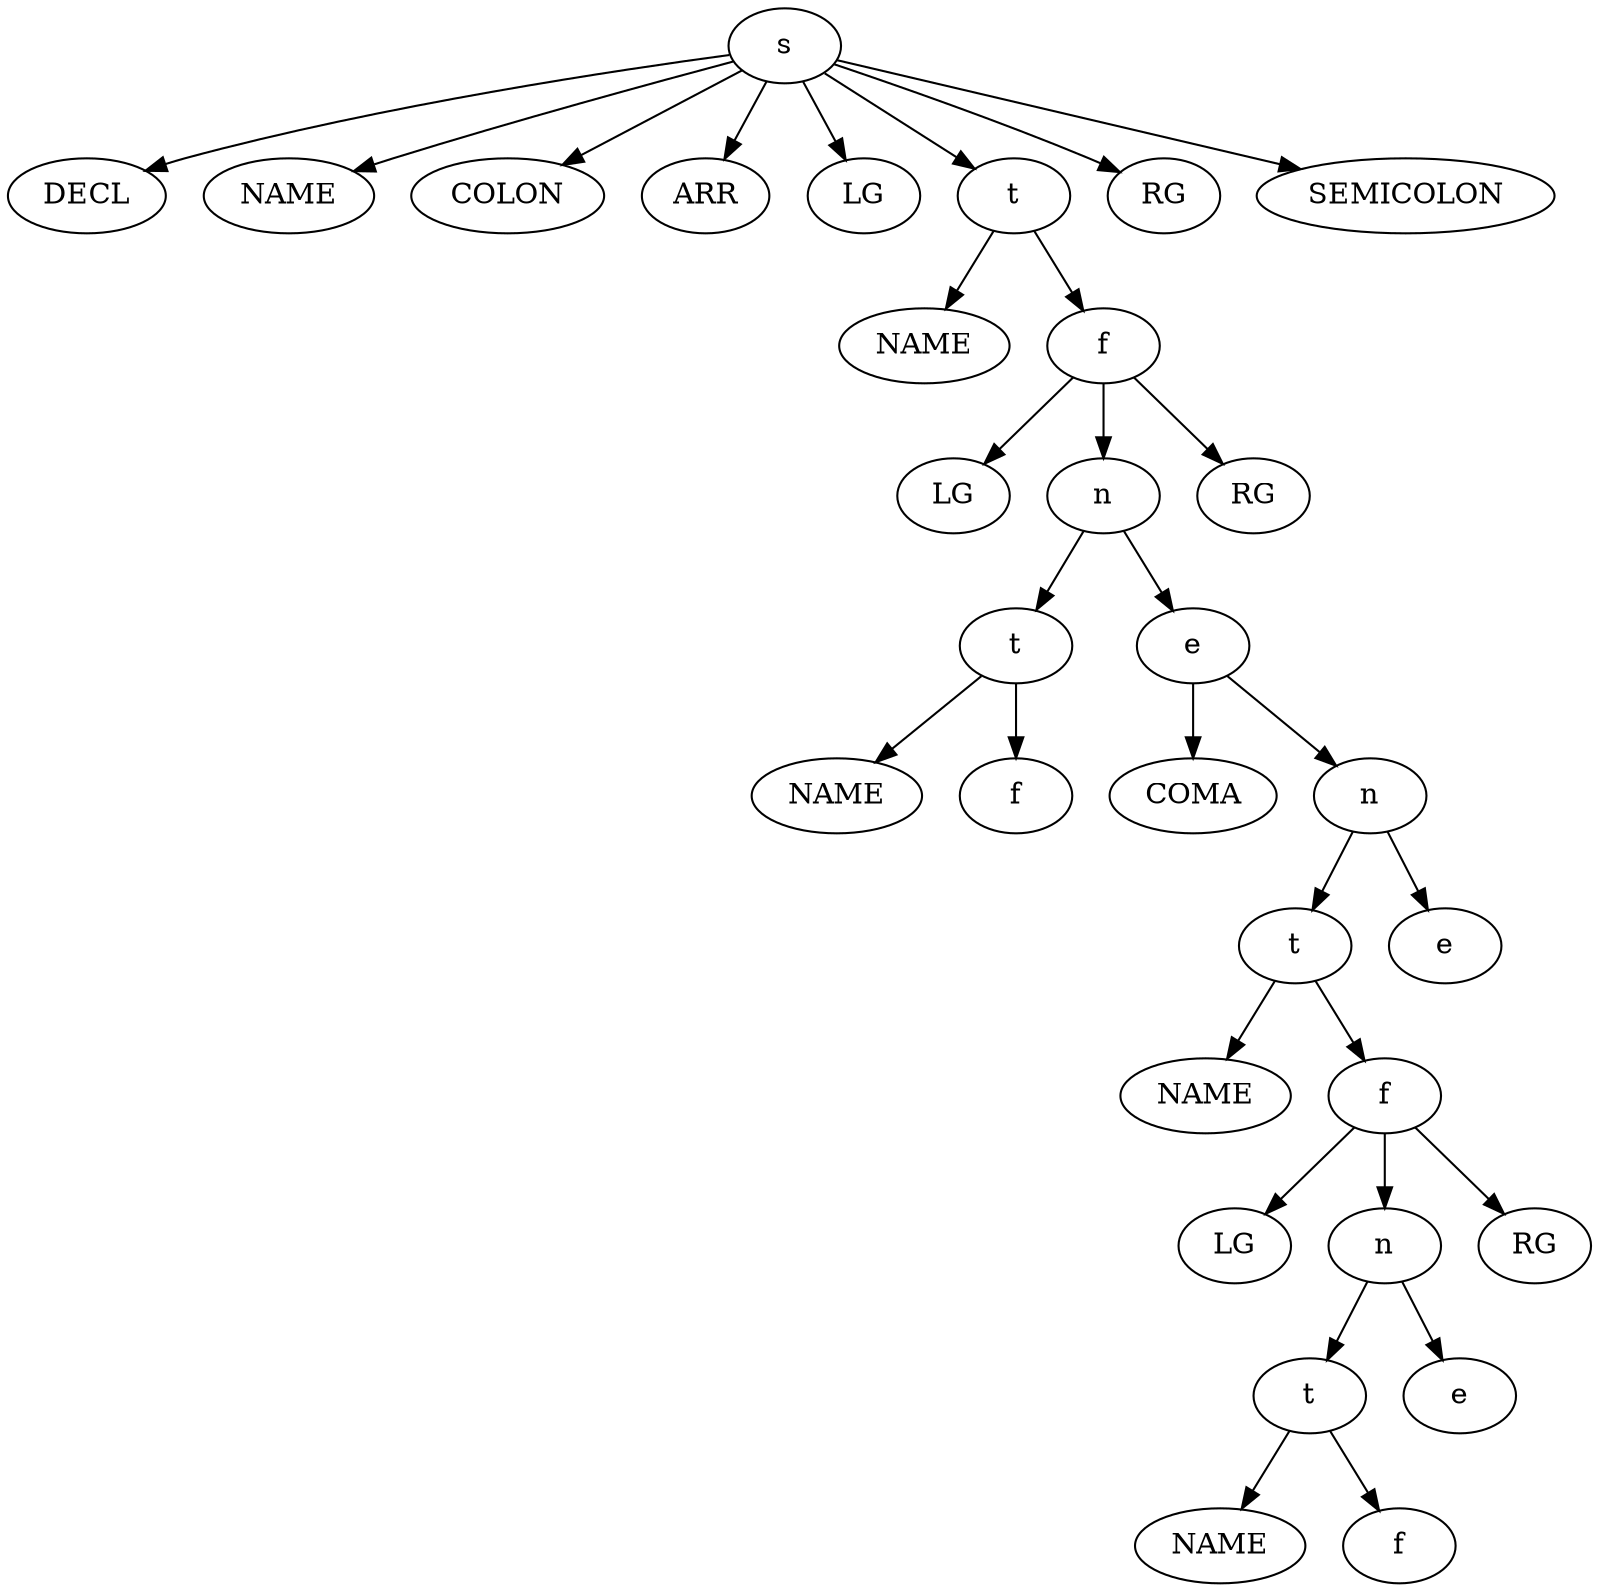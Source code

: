 digraph HelloWorld {1[label="s"];2[label="DECL"];1 -> 2;3[label="NAME"];1 -> 3;4[label="COLON"];1 -> 4;5[label="ARR"];1 -> 5;6[label="LG"];1 -> 6;7[label="t"];1 -> 7;8[label="NAME"];7 -> 8;9[label="f"];7 -> 9;10[label="LG"];9 -> 10;11[label="n"];9 -> 11;12[label="t"];11 -> 12;13[label="NAME"];12 -> 13;14[label="f"];12 -> 14;15[label="e"];11 -> 15;16[label="COMA"];15 -> 16;17[label="n"];15 -> 17;18[label="t"];17 -> 18;19[label="NAME"];18 -> 19;20[label="f"];18 -> 20;21[label="LG"];20 -> 21;22[label="n"];20 -> 22;23[label="t"];22 -> 23;24[label="NAME"];23 -> 24;25[label="f"];23 -> 25;26[label="e"];22 -> 26;27[label="RG"];20 -> 27;28[label="e"];17 -> 28;29[label="RG"];9 -> 29;30[label="RG"];1 -> 30;31[label="SEMICOLON"];1 -> 31;}